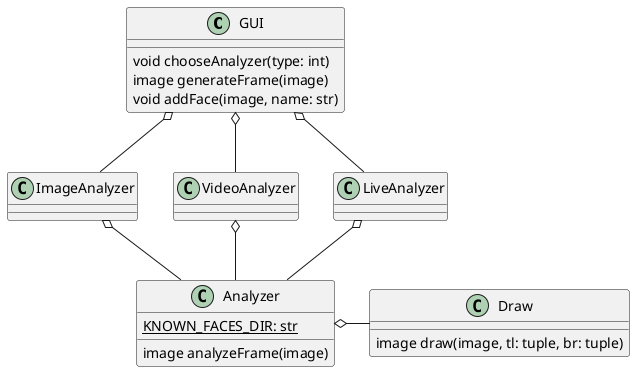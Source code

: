@startuml vision-id-class
class GUI {
    void chooseAnalyzer(type: int)
    image generateFrame(image)
    void addFace(image, name: str)
}

class Analyzer {
    {static} KNOWN_FACES_DIR: str
    image analyzeFrame(image)
}

class Draw {
    image draw(image, tl: tuple, br: tuple)
}

class ImageAnalyzer
class VideoAnalyzer
class LiveAnalyzer

GUI o-- ImageAnalyzer
GUI o-- VideoAnalyzer
GUI o-- LiveAnalyzer

Analyzer o- Draw

ImageAnalyzer o-- Analyzer
VideoAnalyzer o-- Analyzer
LiveAnalyzer o-- Analyzer

@enduml